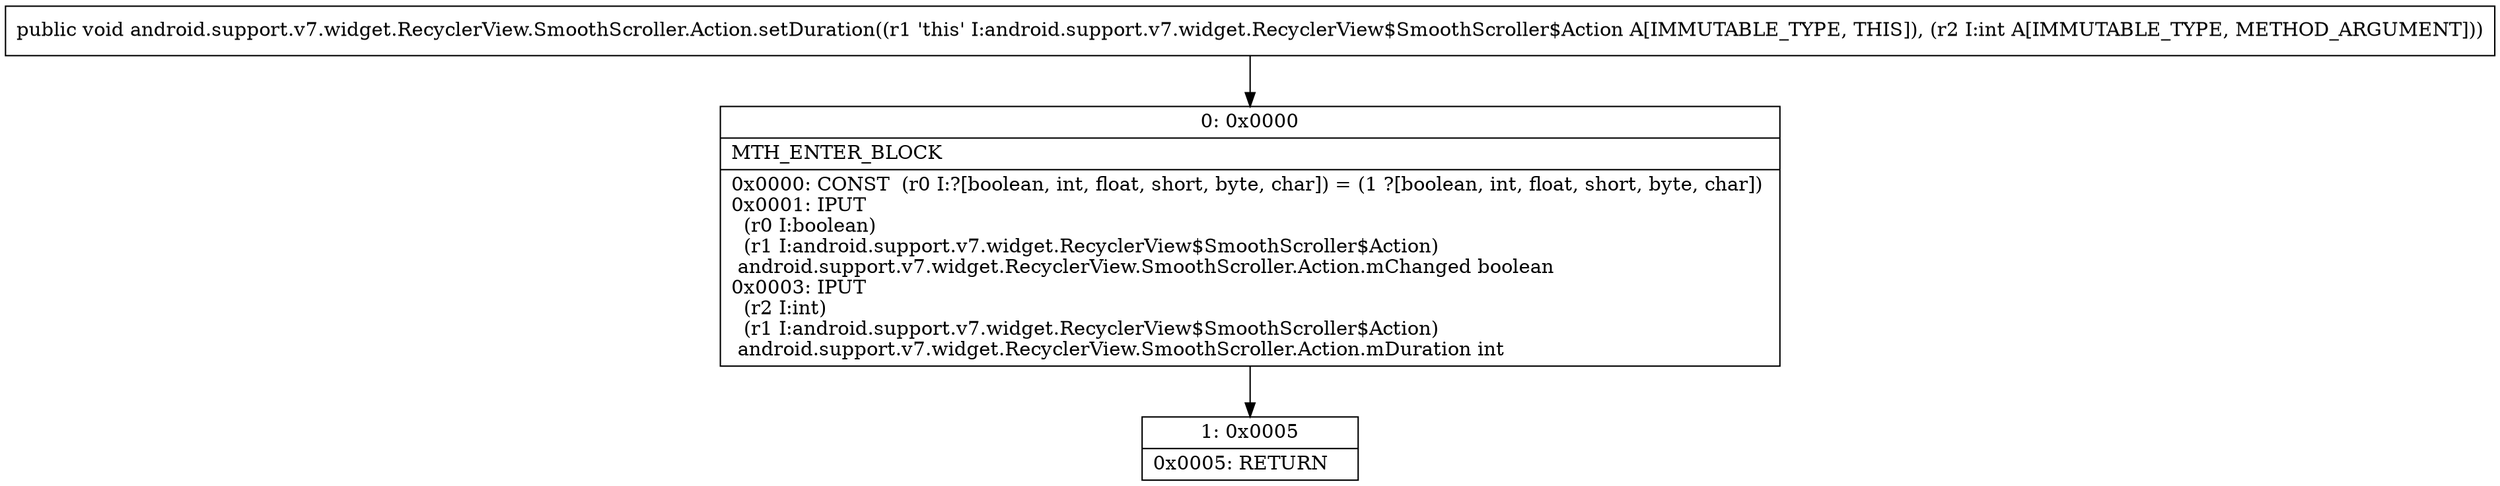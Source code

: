 digraph "CFG forandroid.support.v7.widget.RecyclerView.SmoothScroller.Action.setDuration(I)V" {
Node_0 [shape=record,label="{0\:\ 0x0000|MTH_ENTER_BLOCK\l|0x0000: CONST  (r0 I:?[boolean, int, float, short, byte, char]) = (1 ?[boolean, int, float, short, byte, char]) \l0x0001: IPUT  \l  (r0 I:boolean)\l  (r1 I:android.support.v7.widget.RecyclerView$SmoothScroller$Action)\l android.support.v7.widget.RecyclerView.SmoothScroller.Action.mChanged boolean \l0x0003: IPUT  \l  (r2 I:int)\l  (r1 I:android.support.v7.widget.RecyclerView$SmoothScroller$Action)\l android.support.v7.widget.RecyclerView.SmoothScroller.Action.mDuration int \l}"];
Node_1 [shape=record,label="{1\:\ 0x0005|0x0005: RETURN   \l}"];
MethodNode[shape=record,label="{public void android.support.v7.widget.RecyclerView.SmoothScroller.Action.setDuration((r1 'this' I:android.support.v7.widget.RecyclerView$SmoothScroller$Action A[IMMUTABLE_TYPE, THIS]), (r2 I:int A[IMMUTABLE_TYPE, METHOD_ARGUMENT])) }"];
MethodNode -> Node_0;
Node_0 -> Node_1;
}

